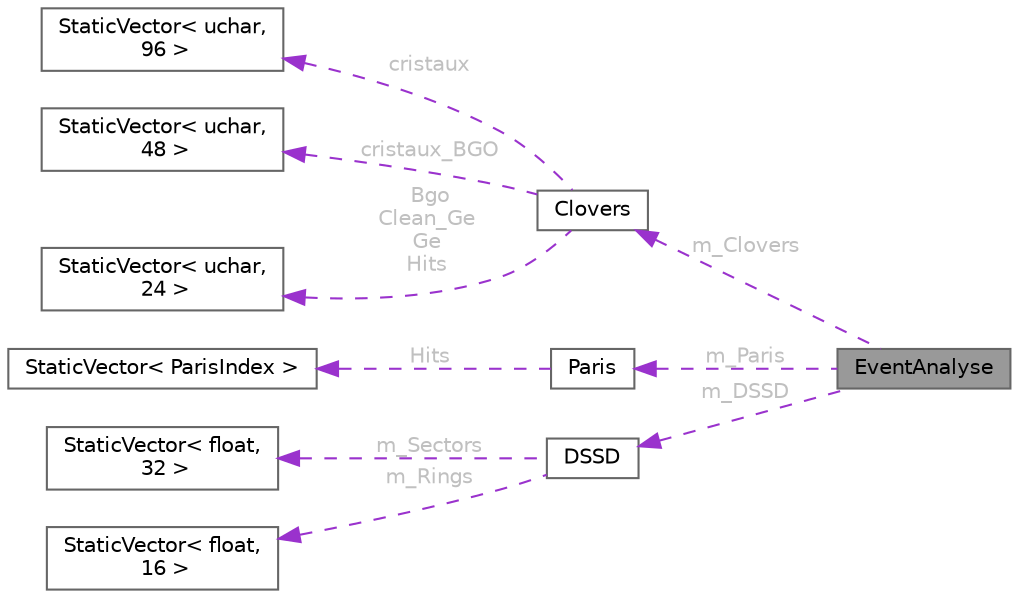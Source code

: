 digraph "EventAnalyse"
{
 // LATEX_PDF_SIZE
  bgcolor="transparent";
  edge [fontname=Helvetica,fontsize=10,labelfontname=Helvetica,labelfontsize=10];
  node [fontname=Helvetica,fontsize=10,shape=box,height=0.2,width=0.4];
  rankdir="LR";
  Node1 [id="Node000001",label="EventAnalyse",height=0.2,width=0.4,color="gray40", fillcolor="grey60", style="filled", fontcolor="black",tooltip=" "];
  Node2 -> Node1 [id="edge1_Node000001_Node000002",dir="back",color="darkorchid3",style="dashed",tooltip=" ",label=" m_Clovers",fontcolor="grey" ];
  Node2 [id="Node000002",label="Clovers",height=0.2,width=0.4,color="gray40", fillcolor="white", style="filled",URL="$class_clovers.html",tooltip=" "];
  Node3 -> Node2 [id="edge2_Node000002_Node000003",dir="back",color="darkorchid3",style="dashed",tooltip=" ",label=" cristaux",fontcolor="grey" ];
  Node3 [id="Node000003",label="StaticVector\< uchar,\l 96 \>",height=0.2,width=0.4,color="gray40", fillcolor="white", style="filled",URL="$class_static_vector.html",tooltip=" "];
  Node4 -> Node2 [id="edge3_Node000002_Node000004",dir="back",color="darkorchid3",style="dashed",tooltip=" ",label=" cristaux_BGO",fontcolor="grey" ];
  Node4 [id="Node000004",label="StaticVector\< uchar,\l 48 \>",height=0.2,width=0.4,color="gray40", fillcolor="white", style="filled",URL="$class_static_vector.html",tooltip=" "];
  Node5 -> Node2 [id="edge4_Node000002_Node000005",dir="back",color="darkorchid3",style="dashed",tooltip=" ",label=" Bgo\nClean_Ge\nGe\nHits",fontcolor="grey" ];
  Node5 [id="Node000005",label="StaticVector\< uchar,\l 24 \>",height=0.2,width=0.4,color="gray40", fillcolor="white", style="filled",URL="$class_static_vector.html",tooltip=" "];
  Node6 -> Node1 [id="edge5_Node000001_Node000006",dir="back",color="darkorchid3",style="dashed",tooltip=" ",label=" m_Paris",fontcolor="grey" ];
  Node6 [id="Node000006",label="Paris",height=0.2,width=0.4,color="gray40", fillcolor="white", style="filled",URL="$class_paris.html",tooltip=" "];
  Node7 -> Node6 [id="edge6_Node000006_Node000007",dir="back",color="darkorchid3",style="dashed",tooltip=" ",label=" Hits",fontcolor="grey" ];
  Node7 [id="Node000007",label="StaticVector\< ParisIndex \>",height=0.2,width=0.4,color="gray40", fillcolor="white", style="filled",URL="$class_static_vector.html",tooltip=" "];
  Node8 -> Node1 [id="edge7_Node000001_Node000008",dir="back",color="darkorchid3",style="dashed",tooltip=" ",label=" m_DSSD",fontcolor="grey" ];
  Node8 [id="Node000008",label="DSSD",height=0.2,width=0.4,color="gray40", fillcolor="white", style="filled",URL="$class_d_s_s_d.html",tooltip=" "];
  Node9 -> Node8 [id="edge8_Node000008_Node000009",dir="back",color="darkorchid3",style="dashed",tooltip=" ",label=" m_Sectors",fontcolor="grey" ];
  Node9 [id="Node000009",label="StaticVector\< float,\l 32 \>",height=0.2,width=0.4,color="gray40", fillcolor="white", style="filled",URL="$class_static_vector.html",tooltip=" "];
  Node10 -> Node8 [id="edge9_Node000008_Node000010",dir="back",color="darkorchid3",style="dashed",tooltip=" ",label=" m_Rings",fontcolor="grey" ];
  Node10 [id="Node000010",label="StaticVector\< float,\l 16 \>",height=0.2,width=0.4,color="gray40", fillcolor="white", style="filled",URL="$class_static_vector.html",tooltip=" "];
}
